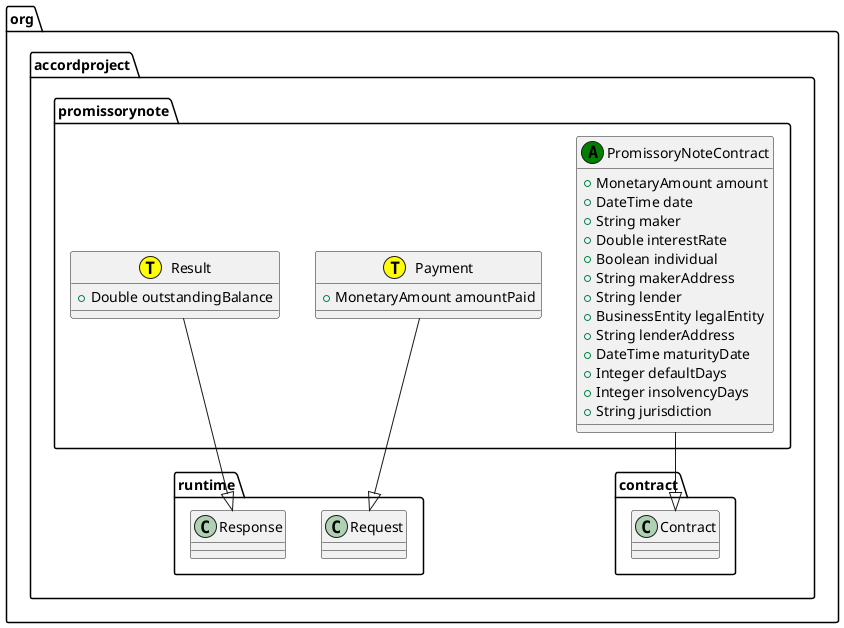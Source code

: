 @startuml
class org.accordproject.promissorynote.Payment << (T,yellow) >> {
   + MonetaryAmount amountPaid
}
org.accordproject.promissorynote.Payment --|> org.accordproject.runtime.Request
class org.accordproject.promissorynote.Result << (T,yellow) >> {
   + Double outstandingBalance
}
org.accordproject.promissorynote.Result --|> org.accordproject.runtime.Response
class org.accordproject.promissorynote.PromissoryNoteContract << (A,green) >> {
   + MonetaryAmount amount
   + DateTime date
   + String maker
   + Double interestRate
   + Boolean individual
   + String makerAddress
   + String lender
   + BusinessEntity legalEntity
   + String lenderAddress
   + DateTime maturityDate
   + Integer defaultDays
   + Integer insolvencyDays
   + String jurisdiction
}
org.accordproject.promissorynote.PromissoryNoteContract --|> org.accordproject.contract.Contract
@enduml
